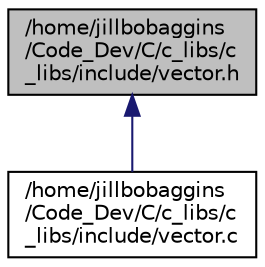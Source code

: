 digraph "/home/jillbobaggins/Code_Dev/C/c_libs/c_libs/include/vector.h"
{
 // LATEX_PDF_SIZE
  edge [fontname="Helvetica",fontsize="10",labelfontname="Helvetica",labelfontsize="10"];
  node [fontname="Helvetica",fontsize="10",shape=record];
  Node1 [label="/home/jillbobaggins\l/Code_Dev/C/c_libs/c\l_libs/include/vector.h",height=0.2,width=0.4,color="black", fillcolor="grey75", style="filled", fontcolor="black",tooltip=" "];
  Node1 -> Node2 [dir="back",color="midnightblue",fontsize="10",style="solid",fontname="Helvetica"];
  Node2 [label="/home/jillbobaggins\l/Code_Dev/C/c_libs/c\l_libs/include/vector.c",height=0.2,width=0.4,color="black", fillcolor="white", style="filled",URL="$vector_8c.html",tooltip=" "];
}
